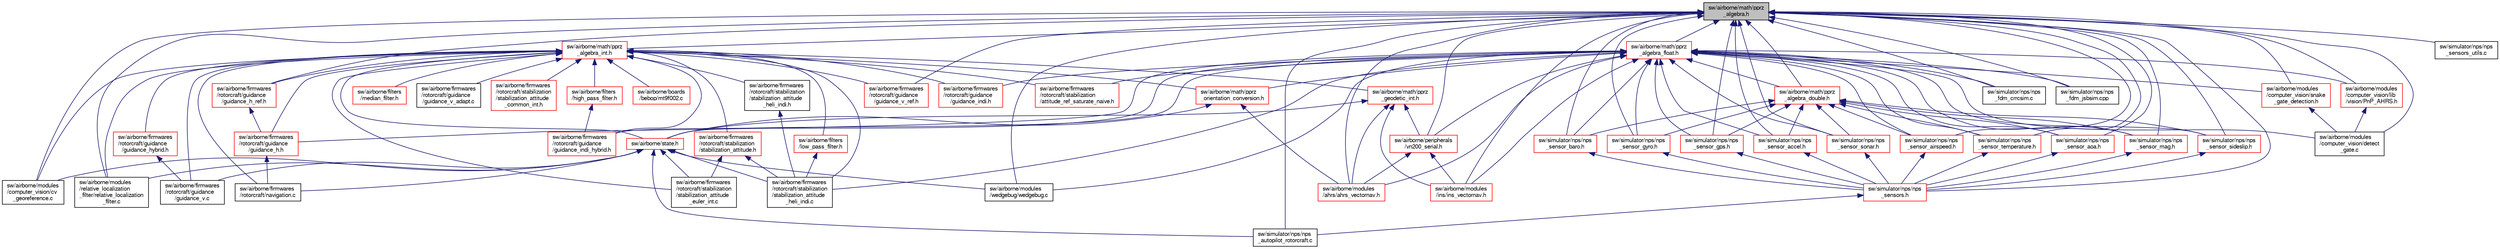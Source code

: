 digraph "sw/airborne/math/pprz_algebra.h"
{
  edge [fontname="FreeSans",fontsize="10",labelfontname="FreeSans",labelfontsize="10"];
  node [fontname="FreeSans",fontsize="10",shape=record];
  Node1 [label="sw/airborne/math/pprz\l_algebra.h",height=0.2,width=0.4,color="black", fillcolor="grey75", style="filled", fontcolor="black"];
  Node1 -> Node2 [dir="back",color="midnightblue",fontsize="10",style="solid",fontname="FreeSans"];
  Node2 [label="sw/airborne/math/pprz\l_algebra_int.h",height=0.2,width=0.4,color="red", fillcolor="white", style="filled",URL="$pprz__algebra__int_8h.html",tooltip="Paparazzi fixed point algebra. "];
  Node2 -> Node3 [dir="back",color="midnightblue",fontsize="10",style="solid",fontname="FreeSans"];
  Node3 [label="sw/airborne/state.h",height=0.2,width=0.4,color="red", fillcolor="white", style="filled",URL="$state_8h.html",tooltip="API to get/set the generic vehicle states. "];
  Node3 -> Node4 [dir="back",color="midnightblue",fontsize="10",style="solid",fontname="FreeSans"];
  Node4 [label="sw/airborne/firmwares\l/rotorcraft/guidance\l/guidance_v.c",height=0.2,width=0.4,color="black", fillcolor="white", style="filled",URL="$rotorcraft_2guidance_2guidance__v_8c.html",tooltip="Vertical guidance for rotorcrafts. "];
  Node3 -> Node5 [dir="back",color="midnightblue",fontsize="10",style="solid",fontname="FreeSans"];
  Node5 [label="sw/airborne/firmwares\l/rotorcraft/navigation.c",height=0.2,width=0.4,color="black", fillcolor="white", style="filled",URL="$rotorcraft_2navigation_8c.html",tooltip="Rotorcraft navigation functions. "];
  Node3 -> Node6 [dir="back",color="midnightblue",fontsize="10",style="solid",fontname="FreeSans"];
  Node6 [label="sw/airborne/firmwares\l/rotorcraft/stabilization\l/stabilization_attitude\l_euler_int.c",height=0.2,width=0.4,color="black", fillcolor="white", style="filled",URL="$stabilization__attitude__euler__int_8c.html",tooltip="Rotorcraft attitude stabilization in euler int version. "];
  Node3 -> Node7 [dir="back",color="midnightblue",fontsize="10",style="solid",fontname="FreeSans"];
  Node7 [label="sw/airborne/firmwares\l/rotorcraft/stabilization\l/stabilization_attitude\l_heli_indi.c",height=0.2,width=0.4,color="black", fillcolor="white", style="filled",URL="$stabilization__attitude__heli__indi_8c.html",tooltip="Helicopter quaternion INDI attitude stabilization. "];
  Node3 -> Node8 [dir="back",color="midnightblue",fontsize="10",style="solid",fontname="FreeSans"];
  Node8 [label="sw/airborne/modules\l/computer_vision/cv\l_georeference.c",height=0.2,width=0.4,color="black", fillcolor="white", style="filled",URL="$cv__georeference_8c.html"];
  Node3 -> Node9 [dir="back",color="midnightblue",fontsize="10",style="solid",fontname="FreeSans"];
  Node9 [label="sw/airborne/modules\l/relative_localization\l_filter/relative_localization\l_filter.c",height=0.2,width=0.4,color="black", fillcolor="white", style="filled",URL="$relative__localization__filter_8c.html"];
  Node3 -> Node10 [dir="back",color="midnightblue",fontsize="10",style="solid",fontname="FreeSans"];
  Node10 [label="sw/airborne/modules\l/wedgebug/wedgebug.c",height=0.2,width=0.4,color="black", fillcolor="white", style="filled",URL="$wedgebug_8c.html"];
  Node3 -> Node11 [dir="back",color="midnightblue",fontsize="10",style="solid",fontname="FreeSans"];
  Node11 [label="sw/simulator/nps/nps\l_autopilot_rotorcraft.c",height=0.2,width=0.4,color="black", fillcolor="white", style="filled",URL="$nps__autopilot__rotorcraft_8c.html"];
  Node2 -> Node12 [dir="back",color="midnightblue",fontsize="10",style="solid",fontname="FreeSans"];
  Node12 [label="sw/airborne/math/pprz\l_geodetic_int.h",height=0.2,width=0.4,color="red", fillcolor="white", style="filled",URL="$pprz__geodetic__int_8h.html",tooltip="Paparazzi fixed point math for geodetic calculations. "];
  Node12 -> Node3 [dir="back",color="midnightblue",fontsize="10",style="solid",fontname="FreeSans"];
  Node12 -> Node13 [dir="back",color="midnightblue",fontsize="10",style="solid",fontname="FreeSans"];
  Node13 [label="sw/airborne/modules\l/ahrs/ahrs_vectornav.h",height=0.2,width=0.4,color="red", fillcolor="white", style="filled",URL="$ahrs__vectornav_8h.html",tooltip="Vectornav VN-200 as AHRS. "];
  Node12 -> Node14 [dir="back",color="midnightblue",fontsize="10",style="solid",fontname="FreeSans"];
  Node14 [label="sw/airborne/modules\l/ins/ins_vectornav.h",height=0.2,width=0.4,color="red", fillcolor="white", style="filled",URL="$ins__vectornav_8h.html",tooltip="Vectornav VN-200 INS module. "];
  Node12 -> Node15 [dir="back",color="midnightblue",fontsize="10",style="solid",fontname="FreeSans"];
  Node15 [label="sw/airborne/peripherals\l/vn200_serial.h",height=0.2,width=0.4,color="red", fillcolor="white", style="filled",URL="$vn200__serial_8h.html",tooltip="Vectornav VN-200 INS subsystem. "];
  Node15 -> Node13 [dir="back",color="midnightblue",fontsize="10",style="solid",fontname="FreeSans"];
  Node15 -> Node14 [dir="back",color="midnightblue",fontsize="10",style="solid",fontname="FreeSans"];
  Node2 -> Node16 [dir="back",color="midnightblue",fontsize="10",style="solid",fontname="FreeSans"];
  Node16 [label="sw/airborne/math/pprz\l_orientation_conversion.h",height=0.2,width=0.4,color="red", fillcolor="white", style="filled",URL="$pprz__orientation__conversion_8h.html",tooltip="Generic orientation representation and conversions. "];
  Node16 -> Node3 [dir="back",color="midnightblue",fontsize="10",style="solid",fontname="FreeSans"];
  Node16 -> Node13 [dir="back",color="midnightblue",fontsize="10",style="solid",fontname="FreeSans"];
  Node2 -> Node17 [dir="back",color="midnightblue",fontsize="10",style="solid",fontname="FreeSans"];
  Node17 [label="sw/airborne/boards\l/bebop/mt9f002.c",height=0.2,width=0.4,color="red", fillcolor="white", style="filled",URL="$mt9f002_8c.html",tooltip="Initialization of MT9F002 chip and options to change settings. "];
  Node2 -> Node18 [dir="back",color="midnightblue",fontsize="10",style="solid",fontname="FreeSans"];
  Node18 [label="sw/airborne/filters\l/high_pass_filter.h",height=0.2,width=0.4,color="red", fillcolor="white", style="filled",URL="$high__pass__filter_8h.html",tooltip="Simple high pass filter with double precision. "];
  Node18 -> Node19 [dir="back",color="midnightblue",fontsize="10",style="solid",fontname="FreeSans"];
  Node19 [label="sw/airborne/firmwares\l/rotorcraft/guidance\l/guidance_indi_hybrid.h",height=0.2,width=0.4,color="red", fillcolor="white", style="filled",URL="$guidance__indi__hybrid_8h.html",tooltip="A guidance mode based on Incremental Nonlinear Dynamic Inversion Come to ICRA2016 to learn more! ..."];
  Node2 -> Node20 [dir="back",color="midnightblue",fontsize="10",style="solid",fontname="FreeSans"];
  Node20 [label="sw/airborne/filters\l/low_pass_filter.h",height=0.2,width=0.4,color="red", fillcolor="white", style="filled",URL="$low__pass__filter_8h.html",tooltip="Simple first order low pass filter with bilinear transform. "];
  Node20 -> Node7 [dir="back",color="midnightblue",fontsize="10",style="solid",fontname="FreeSans"];
  Node2 -> Node21 [dir="back",color="midnightblue",fontsize="10",style="solid",fontname="FreeSans"];
  Node21 [label="sw/airborne/filters\l/median_filter.h",height=0.2,width=0.4,color="red", fillcolor="white", style="filled",URL="$median__filter_8h.html"];
  Node2 -> Node22 [dir="back",color="midnightblue",fontsize="10",style="solid",fontname="FreeSans"];
  Node22 [label="sw/airborne/firmwares\l/rotorcraft/guidance\l/guidance_h.h",height=0.2,width=0.4,color="red", fillcolor="white", style="filled",URL="$rotorcraft_2guidance_2guidance__h_8h.html",tooltip="Horizontal guidance for rotorcrafts. "];
  Node22 -> Node5 [dir="back",color="midnightblue",fontsize="10",style="solid",fontname="FreeSans"];
  Node2 -> Node23 [dir="back",color="midnightblue",fontsize="10",style="solid",fontname="FreeSans"];
  Node23 [label="sw/airborne/firmwares\l/rotorcraft/guidance\l/guidance_h_ref.h",height=0.2,width=0.4,color="red", fillcolor="white", style="filled",URL="$guidance__h__ref_8h.html",tooltip="Reference generation for horizontal guidance. "];
  Node23 -> Node22 [dir="back",color="midnightblue",fontsize="10",style="solid",fontname="FreeSans"];
  Node2 -> Node24 [dir="back",color="midnightblue",fontsize="10",style="solid",fontname="FreeSans"];
  Node24 [label="sw/airborne/firmwares\l/rotorcraft/guidance\l/guidance_hybrid.h",height=0.2,width=0.4,color="red", fillcolor="white", style="filled",URL="$guidance__hybrid_8h.html",tooltip="Guidance controllers (horizontal and vertical) for Hybrid UAV configurations. "];
  Node24 -> Node4 [dir="back",color="midnightblue",fontsize="10",style="solid",fontname="FreeSans"];
  Node2 -> Node25 [dir="back",color="midnightblue",fontsize="10",style="solid",fontname="FreeSans"];
  Node25 [label="sw/airborne/firmwares\l/rotorcraft/guidance\l/guidance_indi.h",height=0.2,width=0.4,color="red", fillcolor="white", style="filled",URL="$guidance__indi_8h.html",tooltip="A guidance mode based on Incremental Nonlinear Dynamic Inversion. "];
  Node2 -> Node19 [dir="back",color="midnightblue",fontsize="10",style="solid",fontname="FreeSans"];
  Node2 -> Node4 [dir="back",color="midnightblue",fontsize="10",style="solid",fontname="FreeSans"];
  Node2 -> Node26 [dir="back",color="midnightblue",fontsize="10",style="solid",fontname="FreeSans"];
  Node26 [label="sw/airborne/firmwares\l/rotorcraft/guidance\l/guidance_v_adapt.c",height=0.2,width=0.4,color="black", fillcolor="white", style="filled",URL="$guidance__v__adapt_8c.html",tooltip="Adaptation block of the vertical guidance. "];
  Node2 -> Node27 [dir="back",color="midnightblue",fontsize="10",style="solid",fontname="FreeSans"];
  Node27 [label="sw/airborne/firmwares\l/rotorcraft/guidance\l/guidance_v_ref.h",height=0.2,width=0.4,color="red", fillcolor="white", style="filled",URL="$guidance__v__ref_8h.html",tooltip="Reference generation for vertical guidance. "];
  Node2 -> Node5 [dir="back",color="midnightblue",fontsize="10",style="solid",fontname="FreeSans"];
  Node2 -> Node28 [dir="back",color="midnightblue",fontsize="10",style="solid",fontname="FreeSans"];
  Node28 [label="sw/airborne/firmwares\l/rotorcraft/stabilization\l/attitude_ref_saturate_naive.h",height=0.2,width=0.4,color="red", fillcolor="white", style="filled",URL="$attitude__ref__saturate__naive_8h.html",tooltip="Naive attitude reference saturation. "];
  Node2 -> Node29 [dir="back",color="midnightblue",fontsize="10",style="solid",fontname="FreeSans"];
  Node29 [label="sw/airborne/firmwares\l/rotorcraft/stabilization\l/stabilization_attitude.h",height=0.2,width=0.4,color="red", fillcolor="white", style="filled",URL="$rotorcraft_2stabilization_2stabilization__attitude_8h.html",tooltip="General attitude stabilization interface for rotorcrafts. "];
  Node29 -> Node6 [dir="back",color="midnightblue",fontsize="10",style="solid",fontname="FreeSans"];
  Node29 -> Node7 [dir="back",color="midnightblue",fontsize="10",style="solid",fontname="FreeSans"];
  Node2 -> Node30 [dir="back",color="midnightblue",fontsize="10",style="solid",fontname="FreeSans"];
  Node30 [label="sw/airborne/firmwares\l/rotorcraft/stabilization\l/stabilization_attitude\l_common_int.h",height=0.2,width=0.4,color="red", fillcolor="white", style="filled",URL="$stabilization__attitude__common__int_8h.html",tooltip="Common data structures shared by euler and quaternion int implementations. "];
  Node2 -> Node6 [dir="back",color="midnightblue",fontsize="10",style="solid",fontname="FreeSans"];
  Node2 -> Node7 [dir="back",color="midnightblue",fontsize="10",style="solid",fontname="FreeSans"];
  Node2 -> Node31 [dir="back",color="midnightblue",fontsize="10",style="solid",fontname="FreeSans"];
  Node31 [label="sw/airborne/firmwares\l/rotorcraft/stabilization\l/stabilization_attitude\l_heli_indi.h",height=0.2,width=0.4,color="black", fillcolor="white", style="filled",URL="$stabilization__attitude__heli__indi_8h.html"];
  Node31 -> Node7 [dir="back",color="midnightblue",fontsize="10",style="solid",fontname="FreeSans"];
  Node2 -> Node8 [dir="back",color="midnightblue",fontsize="10",style="solid",fontname="FreeSans"];
  Node2 -> Node9 [dir="back",color="midnightblue",fontsize="10",style="solid",fontname="FreeSans"];
  Node1 -> Node32 [dir="back",color="midnightblue",fontsize="10",style="solid",fontname="FreeSans"];
  Node32 [label="sw/airborne/math/pprz\l_algebra_float.h",height=0.2,width=0.4,color="red", fillcolor="white", style="filled",URL="$pprz__algebra__float_8h.html",tooltip="Paparazzi floating point algebra. "];
  Node32 -> Node3 [dir="back",color="midnightblue",fontsize="10",style="solid",fontname="FreeSans"];
  Node32 -> Node16 [dir="back",color="midnightblue",fontsize="10",style="solid",fontname="FreeSans"];
  Node32 -> Node22 [dir="back",color="midnightblue",fontsize="10",style="solid",fontname="FreeSans"];
  Node32 -> Node25 [dir="back",color="midnightblue",fontsize="10",style="solid",fontname="FreeSans"];
  Node32 -> Node19 [dir="back",color="midnightblue",fontsize="10",style="solid",fontname="FreeSans"];
  Node32 -> Node28 [dir="back",color="midnightblue",fontsize="10",style="solid",fontname="FreeSans"];
  Node32 -> Node7 [dir="back",color="midnightblue",fontsize="10",style="solid",fontname="FreeSans"];
  Node32 -> Node33 [dir="back",color="midnightblue",fontsize="10",style="solid",fontname="FreeSans"];
  Node33 [label="sw/airborne/math/pprz\l_algebra_double.h",height=0.2,width=0.4,color="red", fillcolor="white", style="filled",URL="$pprz__algebra__double_8h.html",tooltip="Paparazzi double precision floating point algebra. "];
  Node33 -> Node34 [dir="back",color="midnightblue",fontsize="10",style="solid",fontname="FreeSans"];
  Node34 [label="sw/simulator/nps/nps\l_sensor_gyro.h",height=0.2,width=0.4,color="red", fillcolor="white", style="filled",URL="$nps__sensor__gyro_8h.html"];
  Node34 -> Node35 [dir="back",color="midnightblue",fontsize="10",style="solid",fontname="FreeSans"];
  Node35 [label="sw/simulator/nps/nps\l_sensors.h",height=0.2,width=0.4,color="red", fillcolor="white", style="filled",URL="$nps__sensors_8h.html"];
  Node35 -> Node11 [dir="back",color="midnightblue",fontsize="10",style="solid",fontname="FreeSans"];
  Node33 -> Node36 [dir="back",color="midnightblue",fontsize="10",style="solid",fontname="FreeSans"];
  Node36 [label="sw/simulator/nps/nps\l_sensor_accel.h",height=0.2,width=0.4,color="red", fillcolor="white", style="filled",URL="$nps__sensor__accel_8h.html"];
  Node36 -> Node35 [dir="back",color="midnightblue",fontsize="10",style="solid",fontname="FreeSans"];
  Node33 -> Node37 [dir="back",color="midnightblue",fontsize="10",style="solid",fontname="FreeSans"];
  Node37 [label="sw/simulator/nps/nps\l_sensor_mag.h",height=0.2,width=0.4,color="red", fillcolor="white", style="filled",URL="$nps__sensor__mag_8h.html"];
  Node37 -> Node35 [dir="back",color="midnightblue",fontsize="10",style="solid",fontname="FreeSans"];
  Node33 -> Node38 [dir="back",color="midnightblue",fontsize="10",style="solid",fontname="FreeSans"];
  Node38 [label="sw/simulator/nps/nps\l_sensor_baro.h",height=0.2,width=0.4,color="red", fillcolor="white", style="filled",URL="$nps__sensor__baro_8h.html"];
  Node38 -> Node35 [dir="back",color="midnightblue",fontsize="10",style="solid",fontname="FreeSans"];
  Node33 -> Node39 [dir="back",color="midnightblue",fontsize="10",style="solid",fontname="FreeSans"];
  Node39 [label="sw/simulator/nps/nps\l_sensor_gps.h",height=0.2,width=0.4,color="red", fillcolor="white", style="filled",URL="$nps__sensor__gps_8h.html"];
  Node39 -> Node35 [dir="back",color="midnightblue",fontsize="10",style="solid",fontname="FreeSans"];
  Node33 -> Node40 [dir="back",color="midnightblue",fontsize="10",style="solid",fontname="FreeSans"];
  Node40 [label="sw/simulator/nps/nps\l_sensor_sonar.h",height=0.2,width=0.4,color="red", fillcolor="white", style="filled",URL="$nps__sensor__sonar_8h.html",tooltip="Simulated sonar for NPS simulator. "];
  Node40 -> Node35 [dir="back",color="midnightblue",fontsize="10",style="solid",fontname="FreeSans"];
  Node33 -> Node41 [dir="back",color="midnightblue",fontsize="10",style="solid",fontname="FreeSans"];
  Node41 [label="sw/simulator/nps/nps\l_sensor_airspeed.h",height=0.2,width=0.4,color="red", fillcolor="white", style="filled",URL="$nps__sensor__airspeed_8h.html",tooltip="Simulated airspeed for NPS simulator. "];
  Node41 -> Node35 [dir="back",color="midnightblue",fontsize="10",style="solid",fontname="FreeSans"];
  Node33 -> Node42 [dir="back",color="midnightblue",fontsize="10",style="solid",fontname="FreeSans"];
  Node42 [label="sw/simulator/nps/nps\l_sensor_temperature.h",height=0.2,width=0.4,color="red", fillcolor="white", style="filled",URL="$nps__sensor__temperature_8h.html"];
  Node42 -> Node35 [dir="back",color="midnightblue",fontsize="10",style="solid",fontname="FreeSans"];
  Node33 -> Node43 [dir="back",color="midnightblue",fontsize="10",style="solid",fontname="FreeSans"];
  Node43 [label="sw/simulator/nps/nps\l_sensor_aoa.h",height=0.2,width=0.4,color="red", fillcolor="white", style="filled",URL="$nps__sensor__aoa_8h.html",tooltip="Simulated Angle Of Attack of the Wind for NPS simulator. "];
  Node43 -> Node35 [dir="back",color="midnightblue",fontsize="10",style="solid",fontname="FreeSans"];
  Node33 -> Node44 [dir="back",color="midnightblue",fontsize="10",style="solid",fontname="FreeSans"];
  Node44 [label="sw/simulator/nps/nps\l_sensor_sideslip.h",height=0.2,width=0.4,color="red", fillcolor="white", style="filled",URL="$nps__sensor__sideslip_8h.html",tooltip="Simulated Angle Of Attack of the Wind for NPS simulator. "];
  Node44 -> Node35 [dir="back",color="midnightblue",fontsize="10",style="solid",fontname="FreeSans"];
  Node32 -> Node13 [dir="back",color="midnightblue",fontsize="10",style="solid",fontname="FreeSans"];
  Node32 -> Node45 [dir="back",color="midnightblue",fontsize="10",style="solid",fontname="FreeSans"];
  Node45 [label="sw/airborne/modules\l/computer_vision/detect\l_gate.c",height=0.2,width=0.4,color="black", fillcolor="white", style="filled",URL="$detect__gate_8c.html"];
  Node32 -> Node46 [dir="back",color="midnightblue",fontsize="10",style="solid",fontname="FreeSans"];
  Node46 [label="sw/airborne/modules\l/computer_vision/lib\l/vision/PnP_AHRS.h",height=0.2,width=0.4,color="red", fillcolor="white", style="filled",URL="$PnP__AHRS_8h.html",tooltip="Functions for solving a perspective-n-point problem, using the AHRS to get the relevant angles..."];
  Node46 -> Node45 [dir="back",color="midnightblue",fontsize="10",style="solid",fontname="FreeSans"];
  Node32 -> Node47 [dir="back",color="midnightblue",fontsize="10",style="solid",fontname="FreeSans"];
  Node47 [label="sw/airborne/modules\l/computer_vision/snake\l_gate_detection.h",height=0.2,width=0.4,color="red", fillcolor="white", style="filled",URL="$snake__gate__detection_8h.html",tooltip="Detects gates as used in the IROS drone races, i.e., square colored gates. "];
  Node47 -> Node45 [dir="back",color="midnightblue",fontsize="10",style="solid",fontname="FreeSans"];
  Node32 -> Node14 [dir="back",color="midnightblue",fontsize="10",style="solid",fontname="FreeSans"];
  Node32 -> Node10 [dir="back",color="midnightblue",fontsize="10",style="solid",fontname="FreeSans"];
  Node32 -> Node15 [dir="back",color="midnightblue",fontsize="10",style="solid",fontname="FreeSans"];
  Node32 -> Node34 [dir="back",color="midnightblue",fontsize="10",style="solid",fontname="FreeSans"];
  Node32 -> Node36 [dir="back",color="midnightblue",fontsize="10",style="solid",fontname="FreeSans"];
  Node32 -> Node37 [dir="back",color="midnightblue",fontsize="10",style="solid",fontname="FreeSans"];
  Node32 -> Node38 [dir="back",color="midnightblue",fontsize="10",style="solid",fontname="FreeSans"];
  Node32 -> Node39 [dir="back",color="midnightblue",fontsize="10",style="solid",fontname="FreeSans"];
  Node32 -> Node40 [dir="back",color="midnightblue",fontsize="10",style="solid",fontname="FreeSans"];
  Node32 -> Node41 [dir="back",color="midnightblue",fontsize="10",style="solid",fontname="FreeSans"];
  Node32 -> Node42 [dir="back",color="midnightblue",fontsize="10",style="solid",fontname="FreeSans"];
  Node32 -> Node43 [dir="back",color="midnightblue",fontsize="10",style="solid",fontname="FreeSans"];
  Node32 -> Node44 [dir="back",color="midnightblue",fontsize="10",style="solid",fontname="FreeSans"];
  Node32 -> Node48 [dir="back",color="midnightblue",fontsize="10",style="solid",fontname="FreeSans"];
  Node48 [label="sw/simulator/nps/nps\l_fdm_crrcsim.c",height=0.2,width=0.4,color="black", fillcolor="white", style="filled",URL="$nps__fdm__crrcsim_8c.html",tooltip="Flight Dynamics Model (FDM) for NPS using CRRCSIM. "];
  Node32 -> Node49 [dir="back",color="midnightblue",fontsize="10",style="solid",fontname="FreeSans"];
  Node49 [label="sw/simulator/nps/nps\l_fdm_jsbsim.cpp",height=0.2,width=0.4,color="black", fillcolor="white", style="filled",URL="$nps__fdm__jsbsim_8cpp.html"];
  Node1 -> Node23 [dir="back",color="midnightblue",fontsize="10",style="solid",fontname="FreeSans"];
  Node1 -> Node27 [dir="back",color="midnightblue",fontsize="10",style="solid",fontname="FreeSans"];
  Node1 -> Node33 [dir="back",color="midnightblue",fontsize="10",style="solid",fontname="FreeSans"];
  Node1 -> Node13 [dir="back",color="midnightblue",fontsize="10",style="solid",fontname="FreeSans"];
  Node1 -> Node8 [dir="back",color="midnightblue",fontsize="10",style="solid",fontname="FreeSans"];
  Node1 -> Node45 [dir="back",color="midnightblue",fontsize="10",style="solid",fontname="FreeSans"];
  Node1 -> Node46 [dir="back",color="midnightblue",fontsize="10",style="solid",fontname="FreeSans"];
  Node1 -> Node47 [dir="back",color="midnightblue",fontsize="10",style="solid",fontname="FreeSans"];
  Node1 -> Node14 [dir="back",color="midnightblue",fontsize="10",style="solid",fontname="FreeSans"];
  Node1 -> Node9 [dir="back",color="midnightblue",fontsize="10",style="solid",fontname="FreeSans"];
  Node1 -> Node10 [dir="back",color="midnightblue",fontsize="10",style="solid",fontname="FreeSans"];
  Node1 -> Node15 [dir="back",color="midnightblue",fontsize="10",style="solid",fontname="FreeSans"];
  Node1 -> Node35 [dir="back",color="midnightblue",fontsize="10",style="solid",fontname="FreeSans"];
  Node1 -> Node34 [dir="back",color="midnightblue",fontsize="10",style="solid",fontname="FreeSans"];
  Node1 -> Node36 [dir="back",color="midnightblue",fontsize="10",style="solid",fontname="FreeSans"];
  Node1 -> Node37 [dir="back",color="midnightblue",fontsize="10",style="solid",fontname="FreeSans"];
  Node1 -> Node38 [dir="back",color="midnightblue",fontsize="10",style="solid",fontname="FreeSans"];
  Node1 -> Node39 [dir="back",color="midnightblue",fontsize="10",style="solid",fontname="FreeSans"];
  Node1 -> Node40 [dir="back",color="midnightblue",fontsize="10",style="solid",fontname="FreeSans"];
  Node1 -> Node41 [dir="back",color="midnightblue",fontsize="10",style="solid",fontname="FreeSans"];
  Node1 -> Node42 [dir="back",color="midnightblue",fontsize="10",style="solid",fontname="FreeSans"];
  Node1 -> Node43 [dir="back",color="midnightblue",fontsize="10",style="solid",fontname="FreeSans"];
  Node1 -> Node44 [dir="back",color="midnightblue",fontsize="10",style="solid",fontname="FreeSans"];
  Node1 -> Node11 [dir="back",color="midnightblue",fontsize="10",style="solid",fontname="FreeSans"];
  Node1 -> Node48 [dir="back",color="midnightblue",fontsize="10",style="solid",fontname="FreeSans"];
  Node1 -> Node49 [dir="back",color="midnightblue",fontsize="10",style="solid",fontname="FreeSans"];
  Node1 -> Node50 [dir="back",color="midnightblue",fontsize="10",style="solid",fontname="FreeSans"];
  Node50 [label="sw/simulator/nps/nps\l_sensors_utils.c",height=0.2,width=0.4,color="black", fillcolor="white", style="filled",URL="$nps__sensors__utils_8c.html"];
}
